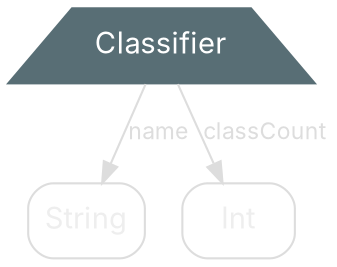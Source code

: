 digraph {
    bgcolor=transparent

    // Default theme
    node[shape="rectangle" style="rounded,filled" color="#586E75" fillcolor="#ffffff" fontcolor="#586E75" fontname="Inter,Arial"]
    edge[color="#586E75" fontcolor="#586E75" fontname="Inter,Arial" fontsize=11]

    // product types
    classifier[shape=trapezium style=filled fontcolor="#FFFFFF" fillcolor="#586E75"]

    classifier[label=Classifier]
    classifier_name[label=String shape=box color="#dddddd" fontcolor="#eeeeee"]
    classifier_classCount[label=Int shape=box color="#dddddd" fontcolor="#eeeeee"]

    classifier -> classifier_name[label=name color="#dddddd" fontcolor="#dddddd"]
    classifier -> classifier_classCount[label=classCount color="#dddddd" fontcolor="#dddddd"]
}
